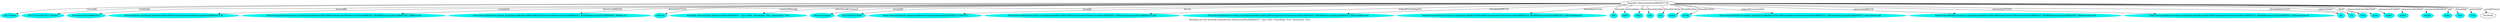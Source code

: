 digraph  {
	graph [label="Metadata for the facebook network from DemocraciaPura06042013 . Ego: False. Friendship: True. Interaction: True."];
	node [label="\N"];
	0	 [color="#02F3F1",
		label="2013-04-06",
		style=filled];
	"Snapshot DemocraciaPura06042013_fb" -> 0	 [label=createdAt];
	1	 [color="#02F3F1",
		label="2015-12-10 00:18:21.641491",
		style=filled];
	"Snapshot DemocraciaPura06042013_fb" -> 1	 [label=triplifiedIn];
	2	 [color="#02F3F1",
		label=DemocraciaPura06042013,
		style=filled];
	"Snapshot DemocraciaPura06042013_fb" -> 2	 [label=donatedBy];
	3	 [color="#02F3F1",
		label="https://github.com/OpenLinkedSocialData/fbGroups/tree/master/DemocraciaPura06042013_fb",
		style=filled];
	"Snapshot DemocraciaPura06042013_fb" -> 3	 [label=availableAt];
	4	 [color="#02F3F1",
		label="https://raw.githubusercontent.com/OpenLinkedSocialData/fbGroups/master/DemocraciaPura06042013_fb/rdf/DemocraciaPura06042013_fbMeta.owl",
		style=filled];
	"Snapshot DemocraciaPura06042013_fb" -> 4	 [label=discorveryRDFFile];
	5	 [color="#02F3F1",
		label="https://raw.githubusercontent.com/OpenLinkedSocialData/fbGroups/master/DemocraciaPura06042013_fb/rdf/DemocraciaPura06042013_fbMeta.ttl",
		style=filled];
	"Snapshot DemocraciaPura06042013_fb" -> 5	 [label=discoveryTTLFile];
	6	 [color="#02F3F1",
		label=Netvizz,
		style=filled];
	"Snapshot DemocraciaPura06042013_fb" -> 6	 [label=acquiredThrough];
	7	 [color="#02F3F1",
		label="facebook network from DemocraciaPura06042013 . Ego: False. Friendship: True. Interaction: True.",
		style=filled];
	"Snapshot DemocraciaPura06042013_fb" -> 7	 [label="rdf-schema#comment"];
	8	 [color="#02F3F1",
		label=democraciapura,
		style=filled];
	"Snapshot DemocraciaPura06042013_fb" -> 8	 [label=groupSID];
	9	 [color="#02F3F1",
		label=222540354541008,
		style=filled];
	"Snapshot DemocraciaPura06042013_fb" -> 9	 [label=groupID];
	10	 [color="#02F3F1",
		label="https://www.facebook.com/groups/democraciapura/permalink/310907215704321/",
		style=filled];
	"Snapshot DemocraciaPura06042013_fb" -> 10	 [label=fbLink];
	11	 [color="#02F3F1",
		label="https://raw.githubusercontent.com/OpenLinkedSocialData/fbGroups/master/DemocraciaPura06042013_fb/base/DemocraciaPura06042013.gdf",
		style=filled];
	"Snapshot DemocraciaPura06042013_fb" -> 11	 [label=originalFriendshipFile];
	12	 [color="#02F3F1",
		label="https://raw.githubusercontent.com/OpenLinkedSocialData/fbGroups/master/DemocraciaPura06042013_fb/rdf/DemocraciaPura06042013_fbFriendship.owl",
		style=filled];
	"Snapshot DemocraciaPura06042013_fb" -> 12	 [label=friendshipXMLFile];
	13	 [color="#02F3F1",
		label="https://raw.githubusercontent.com/OpenLinkedSocialData/fbGroups/master/DemocraciaPura06042013_fb/rdf/DemocraciaPura06042013_fbFriendship.ttl",
		style=filled];
	"Snapshot DemocraciaPura06042013_fb" -> 13	 [label=friendshipTTLFile];
	14	 [color="#02F3F1",
		label=585,
		style=filled];
	"Snapshot DemocraciaPura06042013_fb" -> 14	 [label=nFriends];
	15	 [color="#02F3F1",
		label=6659,
		style=filled];
	"Snapshot DemocraciaPura06042013_fb" -> 15	 [label=nFriendships];
	16	 [color="#02F3F1",
		label=False,
		style=filled];
	"Snapshot DemocraciaPura06042013_fb" -> 16	 [label=fAnon];
	17	 [color="#02F3F1",
		label=uid,
		style=filled];
	"Snapshot DemocraciaPura06042013_fb" -> 17	 [label=friendAttribute];
	18	 [color="#02F3F1",
		label=sex,
		style=filled];
	"Snapshot DemocraciaPura06042013_fb" -> 18	 [label=friendAttribute];
	19	 [color="#02F3F1",
		label=name,
		style=filled];
	"Snapshot DemocraciaPura06042013_fb" -> 19	 [label=friendAttribute];
	20	 [color="#02F3F1",
		label=locale,
		style=filled];
	"Snapshot DemocraciaPura06042013_fb" -> 20	 [label=friendAttribute];
	21	 [color="#02F3F1",
		label="https://raw.githubusercontent.com/OpenLinkedSocialData/fbGroups/master/DemocraciaPura06042013_fb/base/DemocraciaPura06042013_interactions.gdf",
		style=filled];
	"Snapshot DemocraciaPura06042013_fb" -> 21	 [label=originalInteractionFile];
	22	 [color="#02F3F1",
		label="https://raw.githubusercontent.com/OpenLinkedSocialData/fbGroups/master/DemocraciaPura06042013_fb/rdf/DemocraciaPura06042013_fbInteraction.owl",
		style=filled];
	"Snapshot DemocraciaPura06042013_fb" -> 22	 [label=interactionXMLFile];
	23	 [color="#02F3F1",
		label="https://raw.githubusercontent.com/OpenLinkedSocialData/fbGroups/master/DemocraciaPura06042013_fb/rdf/DemocraciaPura06042013_fbInteraction.ttl",
		style=filled];
	"Snapshot DemocraciaPura06042013_fb" -> 23	 [label=interactionTTLFile];
	24	 [color="#02F3F1",
		label=42,
		style=filled];
	"Snapshot DemocraciaPura06042013_fb" -> 24	 [label=nFriendsInteracted];
	25	 [color="#02F3F1",
		label=71,
		style=filled];
	"Snapshot DemocraciaPura06042013_fb" -> 25	 [label=nInteractions];
	26	 [color="#02F3F1",
		label=True,
		style=filled];
	"Snapshot DemocraciaPura06042013_fb" -> 26	 [label=iAnon];
	27	 [color="#02F3F1",
		label=posts,
		style=filled];
	"Snapshot DemocraciaPura06042013_fb" -> 27	 [label=interactionFriendAttribute];
	28	 [color="#02F3F1",
		label=node1,
		style=filled];
	"Snapshot DemocraciaPura06042013_fb" -> 28	 [label=interactionAttribute];
	29	 [color="#02F3F1",
		label=node2,
		style=filled];
	"Snapshot DemocraciaPura06042013_fb" -> 29	 [label=interactionAttribute];
	30	 [color="#02F3F1",
		label=weight,
		style=filled];
	"Snapshot DemocraciaPura06042013_fb" -> 30	 [label=interactionAttribute];
	31	 [color="#02F3F1",
		label=False,
		style=filled];
	"Snapshot DemocraciaPura06042013_fb" -> 31	 [label=ego];
	32	 [color="#02F3F1",
		label=True,
		style=filled];
	"Snapshot DemocraciaPura06042013_fb" -> 32	 [label=friendship];
	33	 [color="#02F3F1",
		label=True,
		style=filled];
	"Snapshot DemocraciaPura06042013_fb" -> 33	 [label=interaction];
	"Snapshot DemocraciaPura06042013_fb" -> Facebook	 [label=socialProtocol];
}
